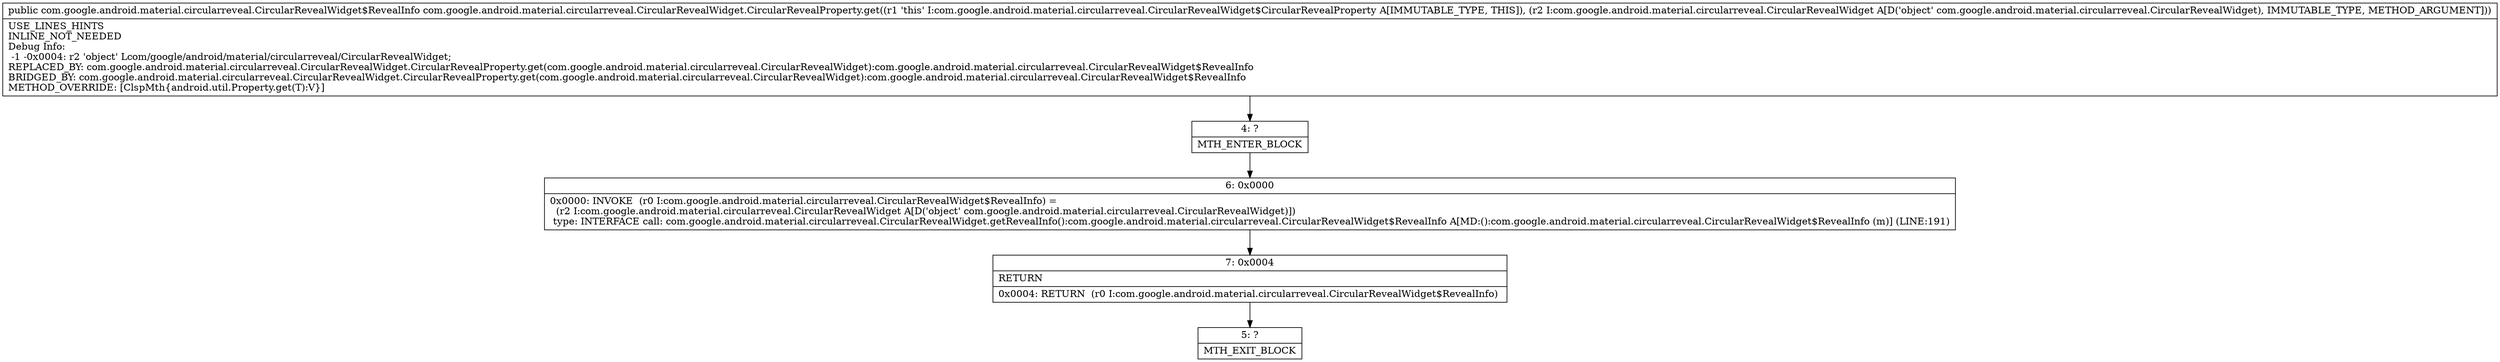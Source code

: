 digraph "CFG forcom.google.android.material.circularreveal.CircularRevealWidget.CircularRevealProperty.get(Lcom\/google\/android\/material\/circularreveal\/CircularRevealWidget;)Lcom\/google\/android\/material\/circularreveal\/CircularRevealWidget$RevealInfo;" {
Node_4 [shape=record,label="{4\:\ ?|MTH_ENTER_BLOCK\l}"];
Node_6 [shape=record,label="{6\:\ 0x0000|0x0000: INVOKE  (r0 I:com.google.android.material.circularreveal.CircularRevealWidget$RevealInfo) = \l  (r2 I:com.google.android.material.circularreveal.CircularRevealWidget A[D('object' com.google.android.material.circularreveal.CircularRevealWidget)])\l type: INTERFACE call: com.google.android.material.circularreveal.CircularRevealWidget.getRevealInfo():com.google.android.material.circularreveal.CircularRevealWidget$RevealInfo A[MD:():com.google.android.material.circularreveal.CircularRevealWidget$RevealInfo (m)] (LINE:191)\l}"];
Node_7 [shape=record,label="{7\:\ 0x0004|RETURN\l|0x0004: RETURN  (r0 I:com.google.android.material.circularreveal.CircularRevealWidget$RevealInfo) \l}"];
Node_5 [shape=record,label="{5\:\ ?|MTH_EXIT_BLOCK\l}"];
MethodNode[shape=record,label="{public com.google.android.material.circularreveal.CircularRevealWidget$RevealInfo com.google.android.material.circularreveal.CircularRevealWidget.CircularRevealProperty.get((r1 'this' I:com.google.android.material.circularreveal.CircularRevealWidget$CircularRevealProperty A[IMMUTABLE_TYPE, THIS]), (r2 I:com.google.android.material.circularreveal.CircularRevealWidget A[D('object' com.google.android.material.circularreveal.CircularRevealWidget), IMMUTABLE_TYPE, METHOD_ARGUMENT]))  | USE_LINES_HINTS\lINLINE_NOT_NEEDED\lDebug Info:\l  \-1 \-0x0004: r2 'object' Lcom\/google\/android\/material\/circularreveal\/CircularRevealWidget;\lREPLACED_BY: com.google.android.material.circularreveal.CircularRevealWidget.CircularRevealProperty.get(com.google.android.material.circularreveal.CircularRevealWidget):com.google.android.material.circularreveal.CircularRevealWidget$RevealInfo\lBRIDGED_BY: com.google.android.material.circularreveal.CircularRevealWidget.CircularRevealProperty.get(com.google.android.material.circularreveal.CircularRevealWidget):com.google.android.material.circularreveal.CircularRevealWidget$RevealInfo\lMETHOD_OVERRIDE: [ClspMth\{android.util.Property.get(T):V\}]\l}"];
MethodNode -> Node_4;Node_4 -> Node_6;
Node_6 -> Node_7;
Node_7 -> Node_5;
}

